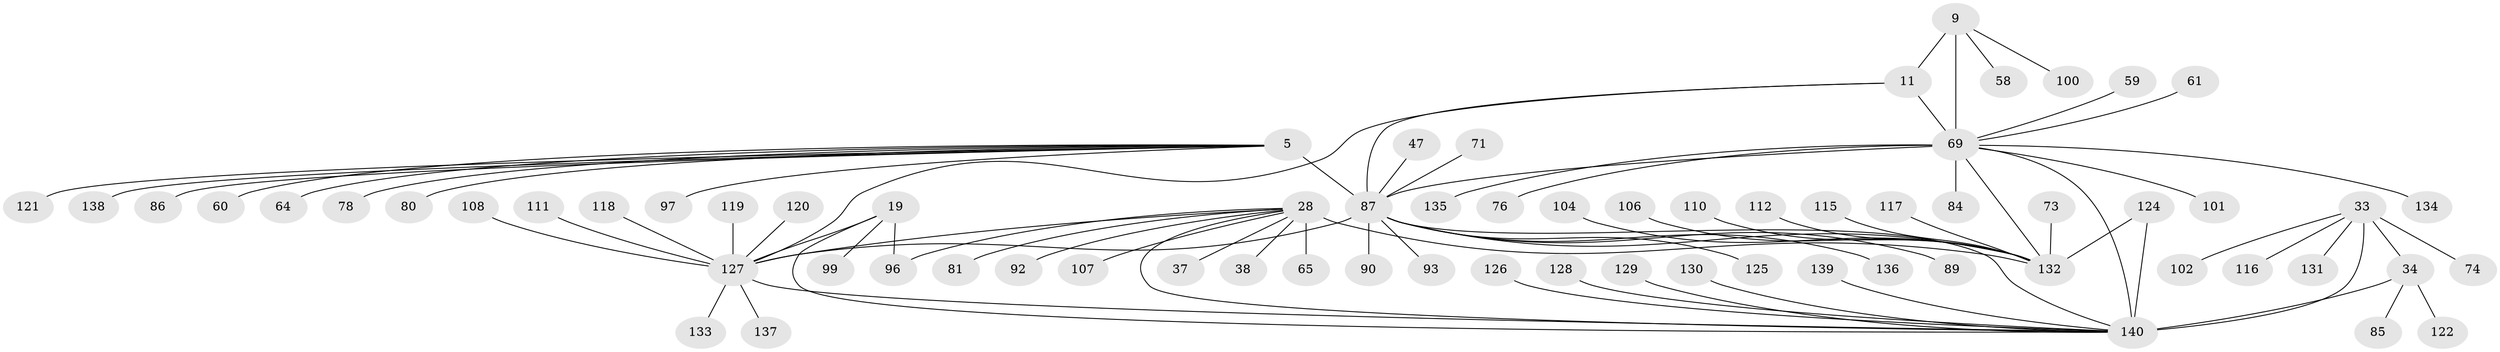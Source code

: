 // original degree distribution, {12: 0.007142857142857143, 8: 0.07857142857142857, 10: 0.03571428571428571, 13: 0.03571428571428571, 7: 0.03571428571428571, 6: 0.007142857142857143, 9: 0.02857142857142857, 14: 0.007142857142857143, 11: 0.014285714285714285, 1: 0.6, 3: 0.007142857142857143, 2: 0.1357142857142857, 5: 0.007142857142857143}
// Generated by graph-tools (version 1.1) at 2025/54/03/09/25 04:54:32]
// undirected, 70 vertices, 81 edges
graph export_dot {
graph [start="1"]
  node [color=gray90,style=filled];
  5 [super="+4+3"];
  9 [super="+8"];
  11 [super="+10"];
  19 [super="+15"];
  28 [super="+25+24"];
  33 [super="+32"];
  34 [super="+30"];
  37;
  38;
  47;
  58;
  59;
  60;
  61;
  64;
  65;
  69 [super="+51+14+40+52+57"];
  71;
  73;
  74;
  76 [super="+70"];
  78;
  80;
  81;
  84 [super="+82"];
  85 [super="+53"];
  86;
  87 [super="+7+36+62+46"];
  89;
  90;
  92;
  93;
  96;
  97;
  99;
  100;
  101 [super="+98"];
  102;
  104;
  106;
  107;
  108;
  110;
  111;
  112;
  115;
  116;
  117;
  118;
  119;
  120;
  121;
  122;
  124;
  125;
  126;
  127 [super="+18+21+54+72+79+103+83+88+20+94+95+105"];
  128;
  129;
  130;
  131;
  132 [super="+123+66+68"];
  133;
  134 [super="+45"];
  135;
  136;
  137;
  138 [super="+44"];
  139;
  140 [super="+75+114+35+109+39+48+63+67+77"];
  5 -- 64;
  5 -- 121;
  5 -- 78;
  5 -- 138;
  5 -- 87 [weight=12];
  5 -- 80;
  5 -- 97;
  5 -- 86;
  5 -- 60;
  9 -- 11 [weight=4];
  9 -- 58;
  9 -- 100;
  9 -- 69 [weight=6];
  11 -- 127;
  11 -- 87;
  11 -- 69 [weight=6];
  19 -- 96;
  19 -- 99;
  19 -- 127 [weight=10];
  19 -- 140;
  28 -- 65;
  28 -- 107;
  28 -- 38;
  28 -- 92;
  28 -- 132 [weight=12];
  28 -- 96;
  28 -- 81;
  28 -- 37;
  28 -- 140;
  28 -- 127 [weight=2];
  33 -- 34 [weight=4];
  33 -- 102;
  33 -- 131;
  33 -- 116;
  33 -- 74;
  33 -- 140 [weight=6];
  34 -- 122;
  34 -- 85;
  34 -- 140 [weight=6];
  47 -- 87;
  59 -- 69;
  61 -- 69;
  69 -- 134;
  69 -- 135;
  69 -- 76;
  69 -- 140 [weight=2];
  69 -- 84;
  69 -- 101;
  69 -- 132;
  69 -- 87;
  71 -- 87;
  73 -- 132;
  87 -- 136;
  87 -- 89;
  87 -- 90;
  87 -- 93;
  87 -- 125;
  87 -- 140 [weight=2];
  87 -- 132 [weight=2];
  87 -- 127 [weight=2];
  104 -- 132;
  106 -- 132;
  108 -- 127;
  110 -- 132;
  111 -- 127;
  112 -- 132;
  115 -- 132;
  117 -- 132;
  118 -- 127;
  119 -- 127;
  120 -- 127;
  124 -- 140;
  124 -- 132;
  126 -- 140;
  127 -- 140;
  127 -- 133;
  127 -- 137;
  128 -- 140;
  129 -- 140;
  130 -- 140;
  139 -- 140;
}
